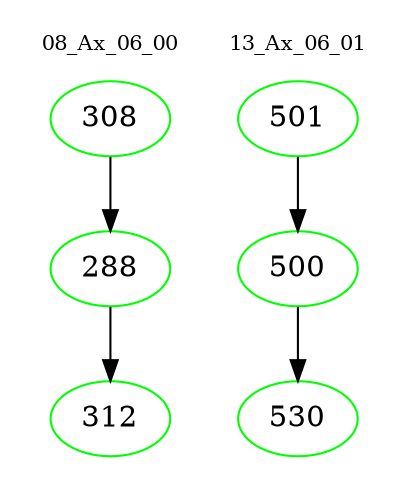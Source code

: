 digraph{
subgraph cluster_0 {
color = white
label = "08_Ax_06_00";
fontsize=10;
T0_308 [label="308", color="green"]
T0_308 -> T0_288 [color="black"]
T0_288 [label="288", color="green"]
T0_288 -> T0_312 [color="black"]
T0_312 [label="312", color="green"]
}
subgraph cluster_1 {
color = white
label = "13_Ax_06_01";
fontsize=10;
T1_501 [label="501", color="green"]
T1_501 -> T1_500 [color="black"]
T1_500 [label="500", color="green"]
T1_500 -> T1_530 [color="black"]
T1_530 [label="530", color="green"]
}
}
